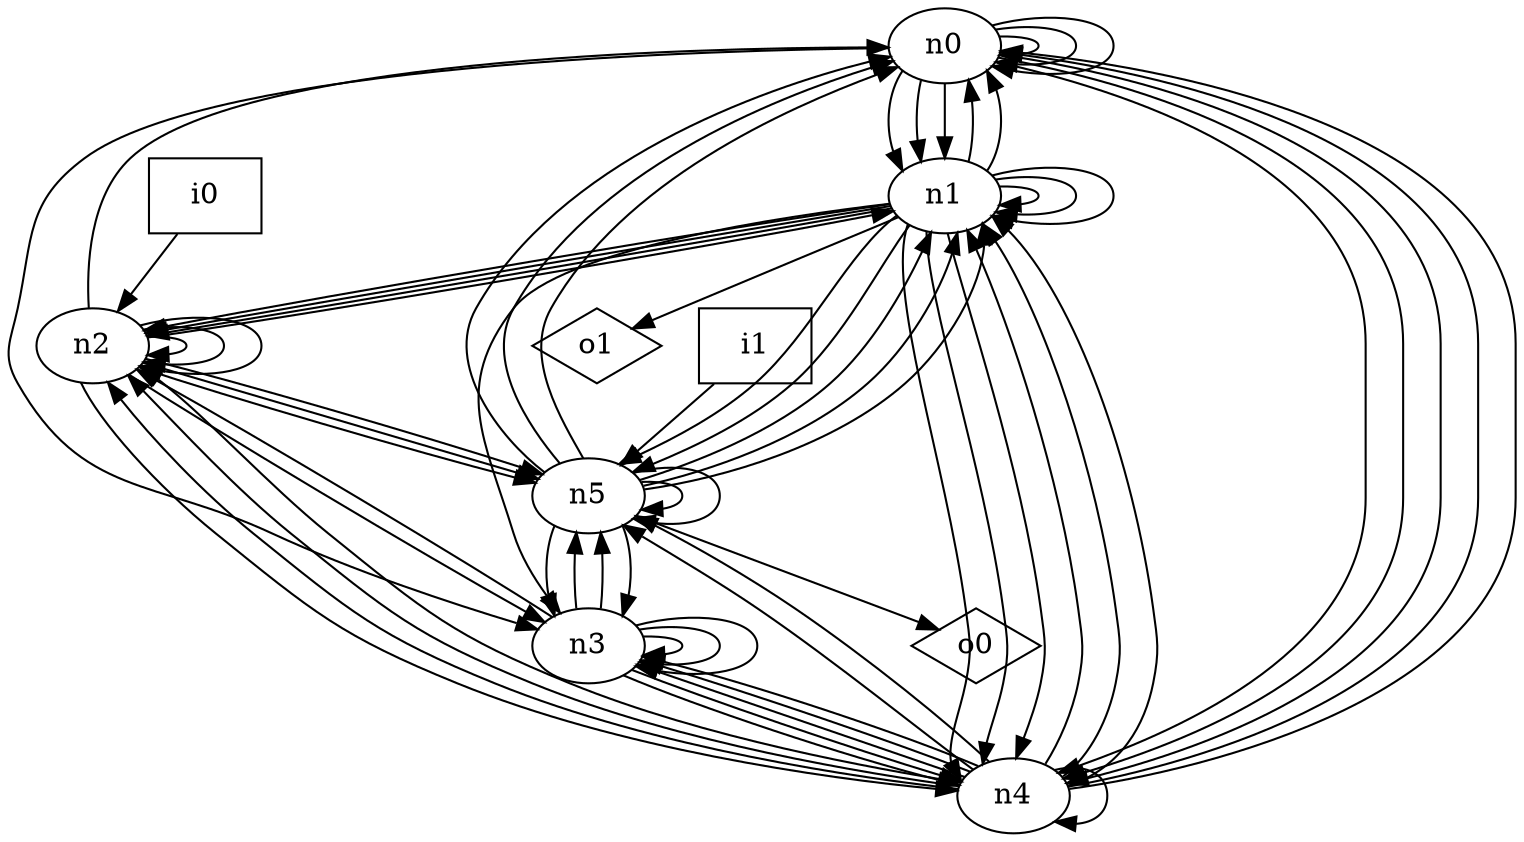 digraph G {
n0 [label="n0"];
n1 [label="n1"];
n2 [label="n2"];
n3 [label="n3"];
n4 [label="n4"];
n5 [label="n5"];
n6 [label="i0",shape="box"];
n7 [label="i1",shape="box"];
n8 [label="o0",shape="diamond"];
n9 [label="o1",shape="diamond"];
n0 -> n0
n0 -> n0
n0 -> n0
n0 -> n1
n0 -> n1
n0 -> n1
n0 -> n3
n0 -> n4
n0 -> n4
n0 -> n4
n1 -> n0
n1 -> n0
n1 -> n1
n1 -> n1
n1 -> n1
n1 -> n2
n1 -> n2
n1 -> n2
n1 -> n3
n1 -> n4
n1 -> n4
n1 -> n4
n1 -> n5
n1 -> n5
n1 -> n9
n2 -> n0
n2 -> n1
n2 -> n2
n2 -> n2
n2 -> n2
n2 -> n3
n2 -> n4
n2 -> n5
n2 -> n5
n2 -> n5
n3 -> n2
n3 -> n3
n3 -> n3
n3 -> n3
n3 -> n4
n3 -> n4
n3 -> n5
n3 -> n5
n4 -> n0
n4 -> n0
n4 -> n1
n4 -> n1
n4 -> n1
n4 -> n2
n4 -> n2
n4 -> n2
n4 -> n3
n4 -> n3
n4 -> n3
n4 -> n4
n4 -> n5
n4 -> n5
n5 -> n0
n5 -> n0
n5 -> n0
n5 -> n1
n5 -> n1
n5 -> n1
n5 -> n3
n5 -> n3
n5 -> n5
n5 -> n5
n5 -> n8
n6 -> n2
n7 -> n5
}